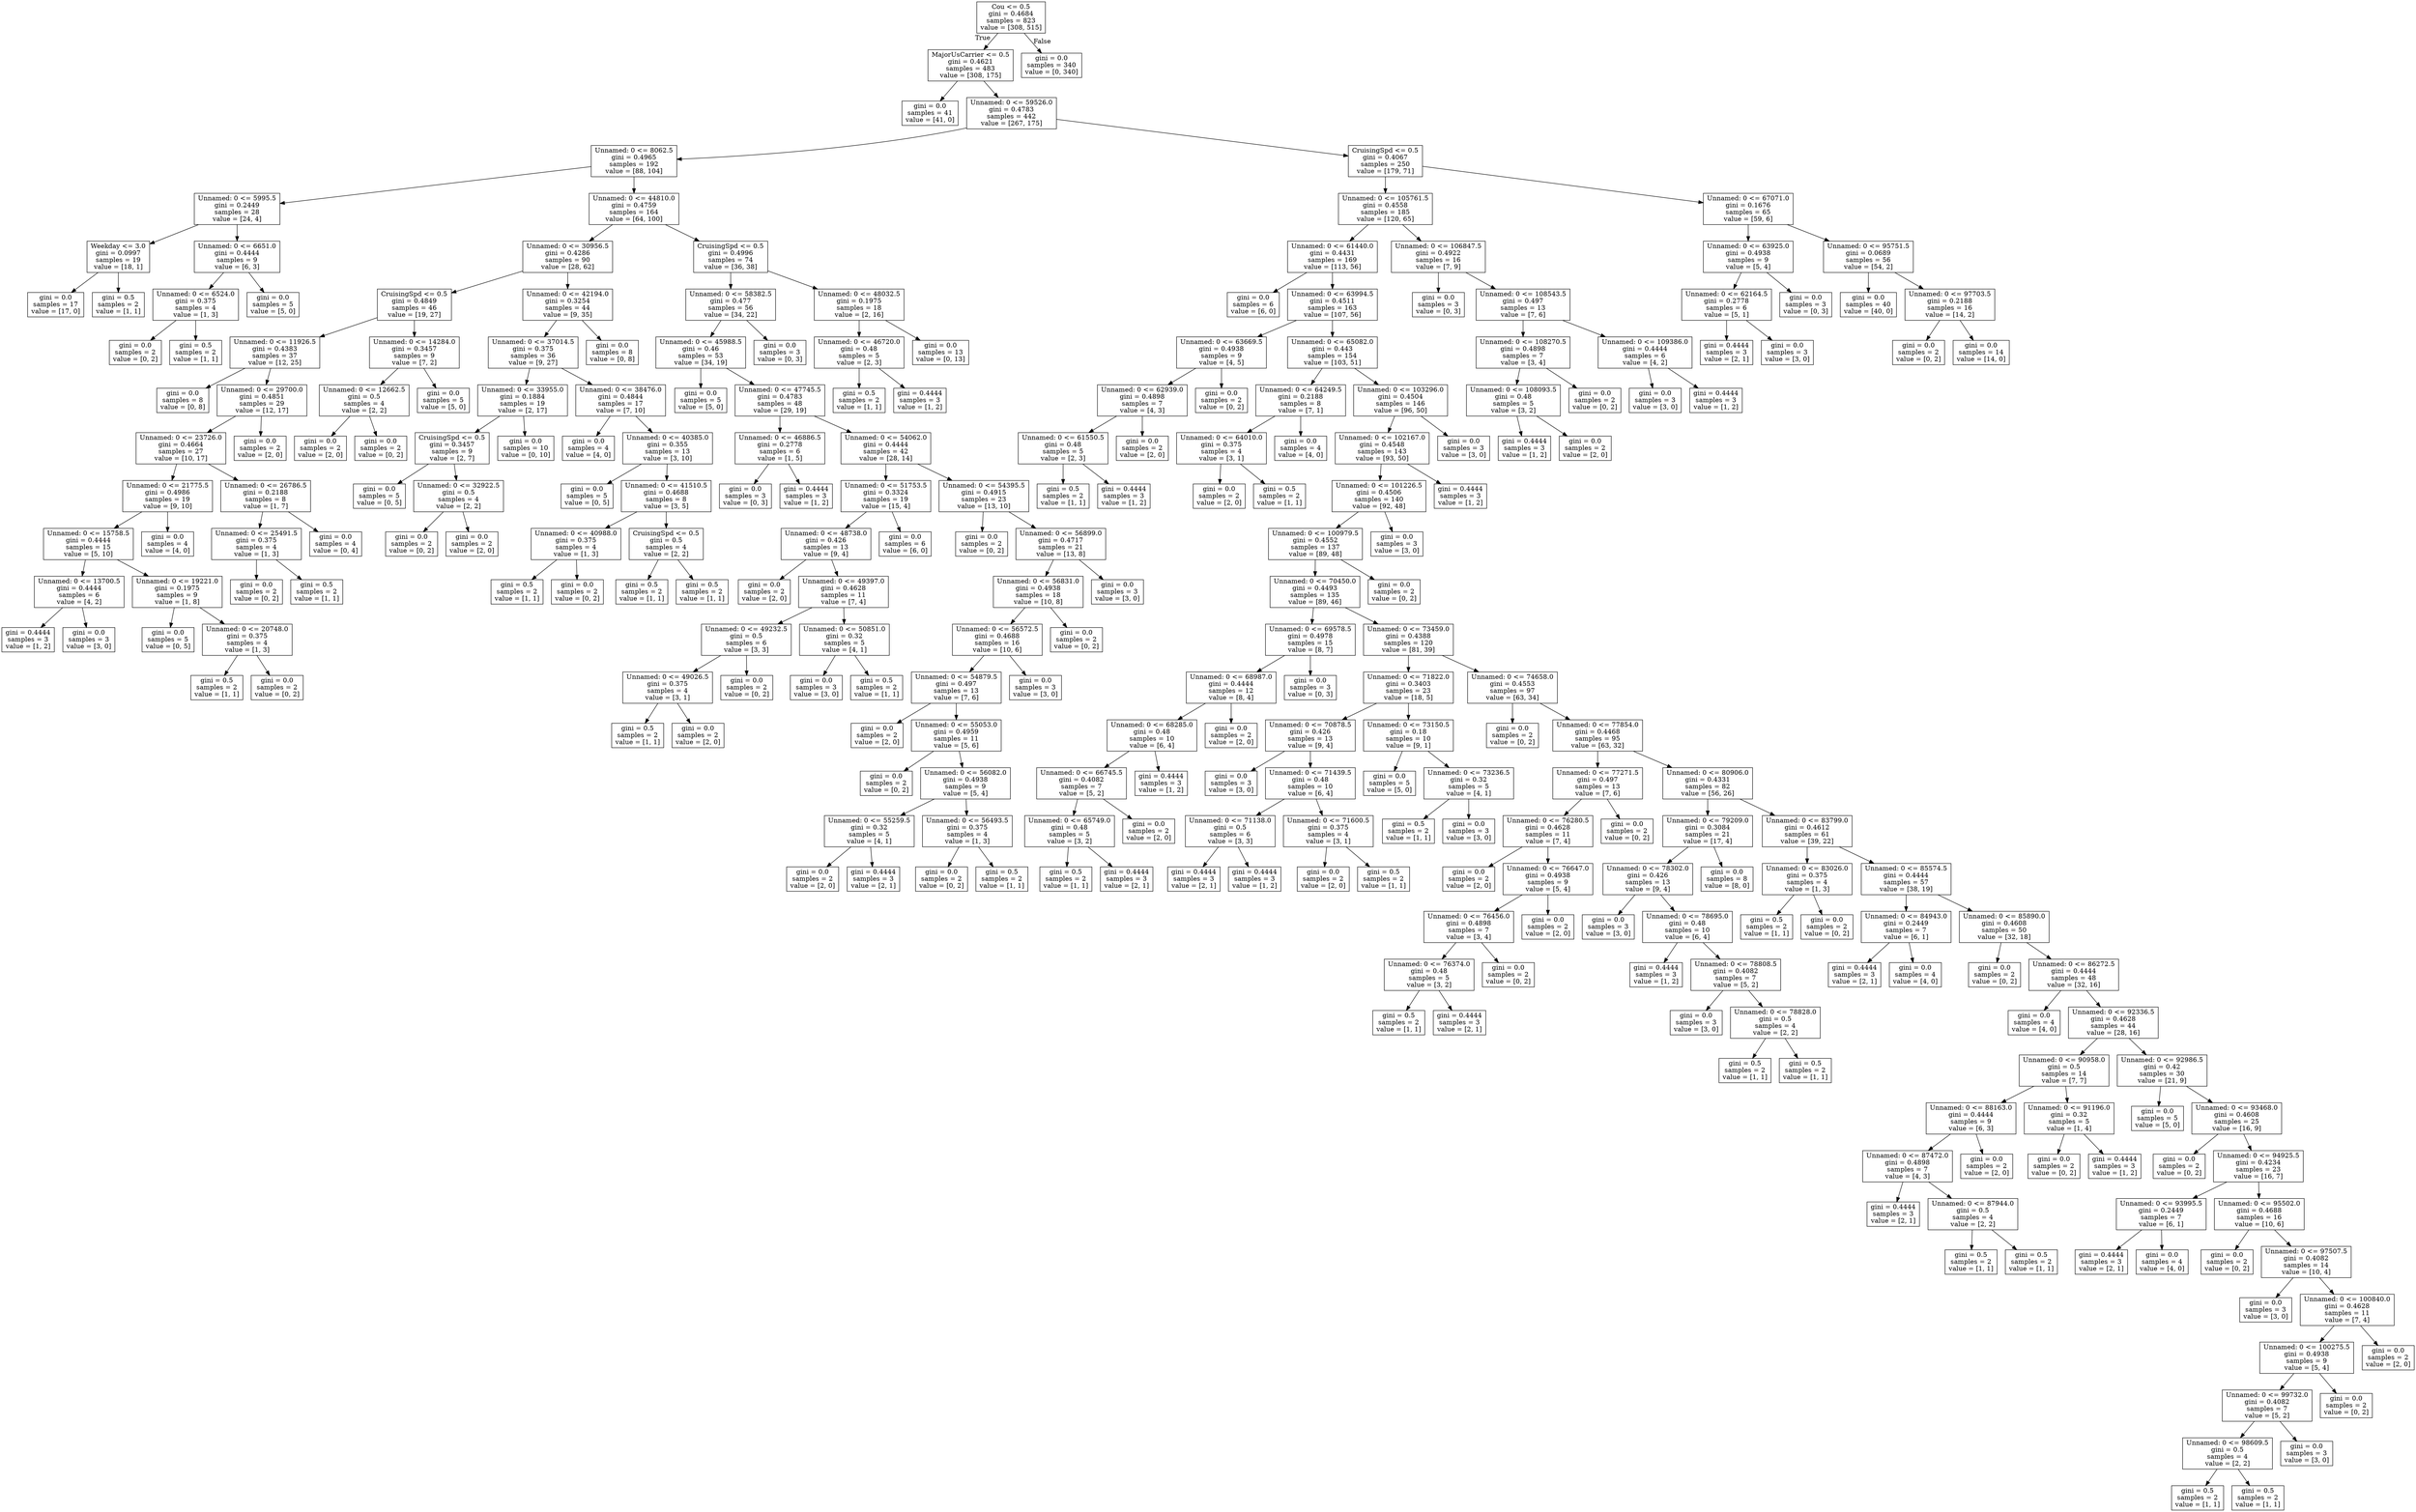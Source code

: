 digraph Tree {
node [shape=box] ;
0 [label="Cou <= 0.5\ngini = 0.4684\nsamples = 823\nvalue = [308, 515]"] ;
1 [label="MajorUsCarrier <= 0.5\ngini = 0.4621\nsamples = 483\nvalue = [308, 175]"] ;
0 -> 1 [labeldistance=2.5, labelangle=45, headlabel="True"] ;
2 [label="gini = 0.0\nsamples = 41\nvalue = [41, 0]"] ;
1 -> 2 ;
3 [label="Unnamed: 0 <= 59526.0\ngini = 0.4783\nsamples = 442\nvalue = [267, 175]"] ;
1 -> 3 ;
4 [label="Unnamed: 0 <= 8062.5\ngini = 0.4965\nsamples = 192\nvalue = [88, 104]"] ;
3 -> 4 ;
5 [label="Unnamed: 0 <= 5995.5\ngini = 0.2449\nsamples = 28\nvalue = [24, 4]"] ;
4 -> 5 ;
6 [label="Weekday <= 3.0\ngini = 0.0997\nsamples = 19\nvalue = [18, 1]"] ;
5 -> 6 ;
7 [label="gini = 0.0\nsamples = 17\nvalue = [17, 0]"] ;
6 -> 7 ;
8 [label="gini = 0.5\nsamples = 2\nvalue = [1, 1]"] ;
6 -> 8 ;
9 [label="Unnamed: 0 <= 6651.0\ngini = 0.4444\nsamples = 9\nvalue = [6, 3]"] ;
5 -> 9 ;
10 [label="Unnamed: 0 <= 6524.0\ngini = 0.375\nsamples = 4\nvalue = [1, 3]"] ;
9 -> 10 ;
11 [label="gini = 0.0\nsamples = 2\nvalue = [0, 2]"] ;
10 -> 11 ;
12 [label="gini = 0.5\nsamples = 2\nvalue = [1, 1]"] ;
10 -> 12 ;
13 [label="gini = 0.0\nsamples = 5\nvalue = [5, 0]"] ;
9 -> 13 ;
14 [label="Unnamed: 0 <= 44810.0\ngini = 0.4759\nsamples = 164\nvalue = [64, 100]"] ;
4 -> 14 ;
15 [label="Unnamed: 0 <= 30956.5\ngini = 0.4286\nsamples = 90\nvalue = [28, 62]"] ;
14 -> 15 ;
16 [label="CruisingSpd <= 0.5\ngini = 0.4849\nsamples = 46\nvalue = [19, 27]"] ;
15 -> 16 ;
17 [label="Unnamed: 0 <= 11926.5\ngini = 0.4383\nsamples = 37\nvalue = [12, 25]"] ;
16 -> 17 ;
18 [label="gini = 0.0\nsamples = 8\nvalue = [0, 8]"] ;
17 -> 18 ;
19 [label="Unnamed: 0 <= 29700.0\ngini = 0.4851\nsamples = 29\nvalue = [12, 17]"] ;
17 -> 19 ;
20 [label="Unnamed: 0 <= 23726.0\ngini = 0.4664\nsamples = 27\nvalue = [10, 17]"] ;
19 -> 20 ;
21 [label="Unnamed: 0 <= 21775.5\ngini = 0.4986\nsamples = 19\nvalue = [9, 10]"] ;
20 -> 21 ;
22 [label="Unnamed: 0 <= 15758.5\ngini = 0.4444\nsamples = 15\nvalue = [5, 10]"] ;
21 -> 22 ;
23 [label="Unnamed: 0 <= 13700.5\ngini = 0.4444\nsamples = 6\nvalue = [4, 2]"] ;
22 -> 23 ;
24 [label="gini = 0.4444\nsamples = 3\nvalue = [1, 2]"] ;
23 -> 24 ;
25 [label="gini = 0.0\nsamples = 3\nvalue = [3, 0]"] ;
23 -> 25 ;
26 [label="Unnamed: 0 <= 19221.0\ngini = 0.1975\nsamples = 9\nvalue = [1, 8]"] ;
22 -> 26 ;
27 [label="gini = 0.0\nsamples = 5\nvalue = [0, 5]"] ;
26 -> 27 ;
28 [label="Unnamed: 0 <= 20748.0\ngini = 0.375\nsamples = 4\nvalue = [1, 3]"] ;
26 -> 28 ;
29 [label="gini = 0.5\nsamples = 2\nvalue = [1, 1]"] ;
28 -> 29 ;
30 [label="gini = 0.0\nsamples = 2\nvalue = [0, 2]"] ;
28 -> 30 ;
31 [label="gini = 0.0\nsamples = 4\nvalue = [4, 0]"] ;
21 -> 31 ;
32 [label="Unnamed: 0 <= 26786.5\ngini = 0.2188\nsamples = 8\nvalue = [1, 7]"] ;
20 -> 32 ;
33 [label="Unnamed: 0 <= 25491.5\ngini = 0.375\nsamples = 4\nvalue = [1, 3]"] ;
32 -> 33 ;
34 [label="gini = 0.0\nsamples = 2\nvalue = [0, 2]"] ;
33 -> 34 ;
35 [label="gini = 0.5\nsamples = 2\nvalue = [1, 1]"] ;
33 -> 35 ;
36 [label="gini = 0.0\nsamples = 4\nvalue = [0, 4]"] ;
32 -> 36 ;
37 [label="gini = 0.0\nsamples = 2\nvalue = [2, 0]"] ;
19 -> 37 ;
38 [label="Unnamed: 0 <= 14284.0\ngini = 0.3457\nsamples = 9\nvalue = [7, 2]"] ;
16 -> 38 ;
39 [label="Unnamed: 0 <= 12662.5\ngini = 0.5\nsamples = 4\nvalue = [2, 2]"] ;
38 -> 39 ;
40 [label="gini = 0.0\nsamples = 2\nvalue = [2, 0]"] ;
39 -> 40 ;
41 [label="gini = 0.0\nsamples = 2\nvalue = [0, 2]"] ;
39 -> 41 ;
42 [label="gini = 0.0\nsamples = 5\nvalue = [5, 0]"] ;
38 -> 42 ;
43 [label="Unnamed: 0 <= 42194.0\ngini = 0.3254\nsamples = 44\nvalue = [9, 35]"] ;
15 -> 43 ;
44 [label="Unnamed: 0 <= 37014.5\ngini = 0.375\nsamples = 36\nvalue = [9, 27]"] ;
43 -> 44 ;
45 [label="Unnamed: 0 <= 33955.0\ngini = 0.1884\nsamples = 19\nvalue = [2, 17]"] ;
44 -> 45 ;
46 [label="CruisingSpd <= 0.5\ngini = 0.3457\nsamples = 9\nvalue = [2, 7]"] ;
45 -> 46 ;
47 [label="gini = 0.0\nsamples = 5\nvalue = [0, 5]"] ;
46 -> 47 ;
48 [label="Unnamed: 0 <= 32922.5\ngini = 0.5\nsamples = 4\nvalue = [2, 2]"] ;
46 -> 48 ;
49 [label="gini = 0.0\nsamples = 2\nvalue = [0, 2]"] ;
48 -> 49 ;
50 [label="gini = 0.0\nsamples = 2\nvalue = [2, 0]"] ;
48 -> 50 ;
51 [label="gini = 0.0\nsamples = 10\nvalue = [0, 10]"] ;
45 -> 51 ;
52 [label="Unnamed: 0 <= 38476.0\ngini = 0.4844\nsamples = 17\nvalue = [7, 10]"] ;
44 -> 52 ;
53 [label="gini = 0.0\nsamples = 4\nvalue = [4, 0]"] ;
52 -> 53 ;
54 [label="Unnamed: 0 <= 40385.0\ngini = 0.355\nsamples = 13\nvalue = [3, 10]"] ;
52 -> 54 ;
55 [label="gini = 0.0\nsamples = 5\nvalue = [0, 5]"] ;
54 -> 55 ;
56 [label="Unnamed: 0 <= 41510.5\ngini = 0.4688\nsamples = 8\nvalue = [3, 5]"] ;
54 -> 56 ;
57 [label="Unnamed: 0 <= 40988.0\ngini = 0.375\nsamples = 4\nvalue = [1, 3]"] ;
56 -> 57 ;
58 [label="gini = 0.5\nsamples = 2\nvalue = [1, 1]"] ;
57 -> 58 ;
59 [label="gini = 0.0\nsamples = 2\nvalue = [0, 2]"] ;
57 -> 59 ;
60 [label="CruisingSpd <= 0.5\ngini = 0.5\nsamples = 4\nvalue = [2, 2]"] ;
56 -> 60 ;
61 [label="gini = 0.5\nsamples = 2\nvalue = [1, 1]"] ;
60 -> 61 ;
62 [label="gini = 0.5\nsamples = 2\nvalue = [1, 1]"] ;
60 -> 62 ;
63 [label="gini = 0.0\nsamples = 8\nvalue = [0, 8]"] ;
43 -> 63 ;
64 [label="CruisingSpd <= 0.5\ngini = 0.4996\nsamples = 74\nvalue = [36, 38]"] ;
14 -> 64 ;
65 [label="Unnamed: 0 <= 58382.5\ngini = 0.477\nsamples = 56\nvalue = [34, 22]"] ;
64 -> 65 ;
66 [label="Unnamed: 0 <= 45988.5\ngini = 0.46\nsamples = 53\nvalue = [34, 19]"] ;
65 -> 66 ;
67 [label="gini = 0.0\nsamples = 5\nvalue = [5, 0]"] ;
66 -> 67 ;
68 [label="Unnamed: 0 <= 47745.5\ngini = 0.4783\nsamples = 48\nvalue = [29, 19]"] ;
66 -> 68 ;
69 [label="Unnamed: 0 <= 46886.5\ngini = 0.2778\nsamples = 6\nvalue = [1, 5]"] ;
68 -> 69 ;
70 [label="gini = 0.0\nsamples = 3\nvalue = [0, 3]"] ;
69 -> 70 ;
71 [label="gini = 0.4444\nsamples = 3\nvalue = [1, 2]"] ;
69 -> 71 ;
72 [label="Unnamed: 0 <= 54062.0\ngini = 0.4444\nsamples = 42\nvalue = [28, 14]"] ;
68 -> 72 ;
73 [label="Unnamed: 0 <= 51753.5\ngini = 0.3324\nsamples = 19\nvalue = [15, 4]"] ;
72 -> 73 ;
74 [label="Unnamed: 0 <= 48738.0\ngini = 0.426\nsamples = 13\nvalue = [9, 4]"] ;
73 -> 74 ;
75 [label="gini = 0.0\nsamples = 2\nvalue = [2, 0]"] ;
74 -> 75 ;
76 [label="Unnamed: 0 <= 49397.0\ngini = 0.4628\nsamples = 11\nvalue = [7, 4]"] ;
74 -> 76 ;
77 [label="Unnamed: 0 <= 49232.5\ngini = 0.5\nsamples = 6\nvalue = [3, 3]"] ;
76 -> 77 ;
78 [label="Unnamed: 0 <= 49026.5\ngini = 0.375\nsamples = 4\nvalue = [3, 1]"] ;
77 -> 78 ;
79 [label="gini = 0.5\nsamples = 2\nvalue = [1, 1]"] ;
78 -> 79 ;
80 [label="gini = 0.0\nsamples = 2\nvalue = [2, 0]"] ;
78 -> 80 ;
81 [label="gini = 0.0\nsamples = 2\nvalue = [0, 2]"] ;
77 -> 81 ;
82 [label="Unnamed: 0 <= 50851.0\ngini = 0.32\nsamples = 5\nvalue = [4, 1]"] ;
76 -> 82 ;
83 [label="gini = 0.0\nsamples = 3\nvalue = [3, 0]"] ;
82 -> 83 ;
84 [label="gini = 0.5\nsamples = 2\nvalue = [1, 1]"] ;
82 -> 84 ;
85 [label="gini = 0.0\nsamples = 6\nvalue = [6, 0]"] ;
73 -> 85 ;
86 [label="Unnamed: 0 <= 54395.5\ngini = 0.4915\nsamples = 23\nvalue = [13, 10]"] ;
72 -> 86 ;
87 [label="gini = 0.0\nsamples = 2\nvalue = [0, 2]"] ;
86 -> 87 ;
88 [label="Unnamed: 0 <= 56899.0\ngini = 0.4717\nsamples = 21\nvalue = [13, 8]"] ;
86 -> 88 ;
89 [label="Unnamed: 0 <= 56831.0\ngini = 0.4938\nsamples = 18\nvalue = [10, 8]"] ;
88 -> 89 ;
90 [label="Unnamed: 0 <= 56572.5\ngini = 0.4688\nsamples = 16\nvalue = [10, 6]"] ;
89 -> 90 ;
91 [label="Unnamed: 0 <= 54879.5\ngini = 0.497\nsamples = 13\nvalue = [7, 6]"] ;
90 -> 91 ;
92 [label="gini = 0.0\nsamples = 2\nvalue = [2, 0]"] ;
91 -> 92 ;
93 [label="Unnamed: 0 <= 55053.0\ngini = 0.4959\nsamples = 11\nvalue = [5, 6]"] ;
91 -> 93 ;
94 [label="gini = 0.0\nsamples = 2\nvalue = [0, 2]"] ;
93 -> 94 ;
95 [label="Unnamed: 0 <= 56082.0\ngini = 0.4938\nsamples = 9\nvalue = [5, 4]"] ;
93 -> 95 ;
96 [label="Unnamed: 0 <= 55259.5\ngini = 0.32\nsamples = 5\nvalue = [4, 1]"] ;
95 -> 96 ;
97 [label="gini = 0.0\nsamples = 2\nvalue = [2, 0]"] ;
96 -> 97 ;
98 [label="gini = 0.4444\nsamples = 3\nvalue = [2, 1]"] ;
96 -> 98 ;
99 [label="Unnamed: 0 <= 56493.5\ngini = 0.375\nsamples = 4\nvalue = [1, 3]"] ;
95 -> 99 ;
100 [label="gini = 0.0\nsamples = 2\nvalue = [0, 2]"] ;
99 -> 100 ;
101 [label="gini = 0.5\nsamples = 2\nvalue = [1, 1]"] ;
99 -> 101 ;
102 [label="gini = 0.0\nsamples = 3\nvalue = [3, 0]"] ;
90 -> 102 ;
103 [label="gini = 0.0\nsamples = 2\nvalue = [0, 2]"] ;
89 -> 103 ;
104 [label="gini = 0.0\nsamples = 3\nvalue = [3, 0]"] ;
88 -> 104 ;
105 [label="gini = 0.0\nsamples = 3\nvalue = [0, 3]"] ;
65 -> 105 ;
106 [label="Unnamed: 0 <= 48032.5\ngini = 0.1975\nsamples = 18\nvalue = [2, 16]"] ;
64 -> 106 ;
107 [label="Unnamed: 0 <= 46720.0\ngini = 0.48\nsamples = 5\nvalue = [2, 3]"] ;
106 -> 107 ;
108 [label="gini = 0.5\nsamples = 2\nvalue = [1, 1]"] ;
107 -> 108 ;
109 [label="gini = 0.4444\nsamples = 3\nvalue = [1, 2]"] ;
107 -> 109 ;
110 [label="gini = 0.0\nsamples = 13\nvalue = [0, 13]"] ;
106 -> 110 ;
111 [label="CruisingSpd <= 0.5\ngini = 0.4067\nsamples = 250\nvalue = [179, 71]"] ;
3 -> 111 ;
112 [label="Unnamed: 0 <= 105761.5\ngini = 0.4558\nsamples = 185\nvalue = [120, 65]"] ;
111 -> 112 ;
113 [label="Unnamed: 0 <= 61440.0\ngini = 0.4431\nsamples = 169\nvalue = [113, 56]"] ;
112 -> 113 ;
114 [label="gini = 0.0\nsamples = 6\nvalue = [6, 0]"] ;
113 -> 114 ;
115 [label="Unnamed: 0 <= 63994.5\ngini = 0.4511\nsamples = 163\nvalue = [107, 56]"] ;
113 -> 115 ;
116 [label="Unnamed: 0 <= 63669.5\ngini = 0.4938\nsamples = 9\nvalue = [4, 5]"] ;
115 -> 116 ;
117 [label="Unnamed: 0 <= 62939.0\ngini = 0.4898\nsamples = 7\nvalue = [4, 3]"] ;
116 -> 117 ;
118 [label="Unnamed: 0 <= 61550.5\ngini = 0.48\nsamples = 5\nvalue = [2, 3]"] ;
117 -> 118 ;
119 [label="gini = 0.5\nsamples = 2\nvalue = [1, 1]"] ;
118 -> 119 ;
120 [label="gini = 0.4444\nsamples = 3\nvalue = [1, 2]"] ;
118 -> 120 ;
121 [label="gini = 0.0\nsamples = 2\nvalue = [2, 0]"] ;
117 -> 121 ;
122 [label="gini = 0.0\nsamples = 2\nvalue = [0, 2]"] ;
116 -> 122 ;
123 [label="Unnamed: 0 <= 65082.0\ngini = 0.443\nsamples = 154\nvalue = [103, 51]"] ;
115 -> 123 ;
124 [label="Unnamed: 0 <= 64249.5\ngini = 0.2188\nsamples = 8\nvalue = [7, 1]"] ;
123 -> 124 ;
125 [label="Unnamed: 0 <= 64010.0\ngini = 0.375\nsamples = 4\nvalue = [3, 1]"] ;
124 -> 125 ;
126 [label="gini = 0.0\nsamples = 2\nvalue = [2, 0]"] ;
125 -> 126 ;
127 [label="gini = 0.5\nsamples = 2\nvalue = [1, 1]"] ;
125 -> 127 ;
128 [label="gini = 0.0\nsamples = 4\nvalue = [4, 0]"] ;
124 -> 128 ;
129 [label="Unnamed: 0 <= 103296.0\ngini = 0.4504\nsamples = 146\nvalue = [96, 50]"] ;
123 -> 129 ;
130 [label="Unnamed: 0 <= 102167.0\ngini = 0.4548\nsamples = 143\nvalue = [93, 50]"] ;
129 -> 130 ;
131 [label="Unnamed: 0 <= 101226.5\ngini = 0.4506\nsamples = 140\nvalue = [92, 48]"] ;
130 -> 131 ;
132 [label="Unnamed: 0 <= 100979.5\ngini = 0.4552\nsamples = 137\nvalue = [89, 48]"] ;
131 -> 132 ;
133 [label="Unnamed: 0 <= 70450.0\ngini = 0.4493\nsamples = 135\nvalue = [89, 46]"] ;
132 -> 133 ;
134 [label="Unnamed: 0 <= 69578.5\ngini = 0.4978\nsamples = 15\nvalue = [8, 7]"] ;
133 -> 134 ;
135 [label="Unnamed: 0 <= 68987.0\ngini = 0.4444\nsamples = 12\nvalue = [8, 4]"] ;
134 -> 135 ;
136 [label="Unnamed: 0 <= 68285.0\ngini = 0.48\nsamples = 10\nvalue = [6, 4]"] ;
135 -> 136 ;
137 [label="Unnamed: 0 <= 66745.5\ngini = 0.4082\nsamples = 7\nvalue = [5, 2]"] ;
136 -> 137 ;
138 [label="Unnamed: 0 <= 65749.0\ngini = 0.48\nsamples = 5\nvalue = [3, 2]"] ;
137 -> 138 ;
139 [label="gini = 0.5\nsamples = 2\nvalue = [1, 1]"] ;
138 -> 139 ;
140 [label="gini = 0.4444\nsamples = 3\nvalue = [2, 1]"] ;
138 -> 140 ;
141 [label="gini = 0.0\nsamples = 2\nvalue = [2, 0]"] ;
137 -> 141 ;
142 [label="gini = 0.4444\nsamples = 3\nvalue = [1, 2]"] ;
136 -> 142 ;
143 [label="gini = 0.0\nsamples = 2\nvalue = [2, 0]"] ;
135 -> 143 ;
144 [label="gini = 0.0\nsamples = 3\nvalue = [0, 3]"] ;
134 -> 144 ;
145 [label="Unnamed: 0 <= 73459.0\ngini = 0.4388\nsamples = 120\nvalue = [81, 39]"] ;
133 -> 145 ;
146 [label="Unnamed: 0 <= 71822.0\ngini = 0.3403\nsamples = 23\nvalue = [18, 5]"] ;
145 -> 146 ;
147 [label="Unnamed: 0 <= 70878.5\ngini = 0.426\nsamples = 13\nvalue = [9, 4]"] ;
146 -> 147 ;
148 [label="gini = 0.0\nsamples = 3\nvalue = [3, 0]"] ;
147 -> 148 ;
149 [label="Unnamed: 0 <= 71439.5\ngini = 0.48\nsamples = 10\nvalue = [6, 4]"] ;
147 -> 149 ;
150 [label="Unnamed: 0 <= 71138.0\ngini = 0.5\nsamples = 6\nvalue = [3, 3]"] ;
149 -> 150 ;
151 [label="gini = 0.4444\nsamples = 3\nvalue = [2, 1]"] ;
150 -> 151 ;
152 [label="gini = 0.4444\nsamples = 3\nvalue = [1, 2]"] ;
150 -> 152 ;
153 [label="Unnamed: 0 <= 71600.5\ngini = 0.375\nsamples = 4\nvalue = [3, 1]"] ;
149 -> 153 ;
154 [label="gini = 0.0\nsamples = 2\nvalue = [2, 0]"] ;
153 -> 154 ;
155 [label="gini = 0.5\nsamples = 2\nvalue = [1, 1]"] ;
153 -> 155 ;
156 [label="Unnamed: 0 <= 73150.5\ngini = 0.18\nsamples = 10\nvalue = [9, 1]"] ;
146 -> 156 ;
157 [label="gini = 0.0\nsamples = 5\nvalue = [5, 0]"] ;
156 -> 157 ;
158 [label="Unnamed: 0 <= 73236.5\ngini = 0.32\nsamples = 5\nvalue = [4, 1]"] ;
156 -> 158 ;
159 [label="gini = 0.5\nsamples = 2\nvalue = [1, 1]"] ;
158 -> 159 ;
160 [label="gini = 0.0\nsamples = 3\nvalue = [3, 0]"] ;
158 -> 160 ;
161 [label="Unnamed: 0 <= 74658.0\ngini = 0.4553\nsamples = 97\nvalue = [63, 34]"] ;
145 -> 161 ;
162 [label="gini = 0.0\nsamples = 2\nvalue = [0, 2]"] ;
161 -> 162 ;
163 [label="Unnamed: 0 <= 77854.0\ngini = 0.4468\nsamples = 95\nvalue = [63, 32]"] ;
161 -> 163 ;
164 [label="Unnamed: 0 <= 77271.5\ngini = 0.497\nsamples = 13\nvalue = [7, 6]"] ;
163 -> 164 ;
165 [label="Unnamed: 0 <= 76280.5\ngini = 0.4628\nsamples = 11\nvalue = [7, 4]"] ;
164 -> 165 ;
166 [label="gini = 0.0\nsamples = 2\nvalue = [2, 0]"] ;
165 -> 166 ;
167 [label="Unnamed: 0 <= 76647.0\ngini = 0.4938\nsamples = 9\nvalue = [5, 4]"] ;
165 -> 167 ;
168 [label="Unnamed: 0 <= 76456.0\ngini = 0.4898\nsamples = 7\nvalue = [3, 4]"] ;
167 -> 168 ;
169 [label="Unnamed: 0 <= 76374.0\ngini = 0.48\nsamples = 5\nvalue = [3, 2]"] ;
168 -> 169 ;
170 [label="gini = 0.5\nsamples = 2\nvalue = [1, 1]"] ;
169 -> 170 ;
171 [label="gini = 0.4444\nsamples = 3\nvalue = [2, 1]"] ;
169 -> 171 ;
172 [label="gini = 0.0\nsamples = 2\nvalue = [0, 2]"] ;
168 -> 172 ;
173 [label="gini = 0.0\nsamples = 2\nvalue = [2, 0]"] ;
167 -> 173 ;
174 [label="gini = 0.0\nsamples = 2\nvalue = [0, 2]"] ;
164 -> 174 ;
175 [label="Unnamed: 0 <= 80906.0\ngini = 0.4331\nsamples = 82\nvalue = [56, 26]"] ;
163 -> 175 ;
176 [label="Unnamed: 0 <= 79209.0\ngini = 0.3084\nsamples = 21\nvalue = [17, 4]"] ;
175 -> 176 ;
177 [label="Unnamed: 0 <= 78302.0\ngini = 0.426\nsamples = 13\nvalue = [9, 4]"] ;
176 -> 177 ;
178 [label="gini = 0.0\nsamples = 3\nvalue = [3, 0]"] ;
177 -> 178 ;
179 [label="Unnamed: 0 <= 78695.0\ngini = 0.48\nsamples = 10\nvalue = [6, 4]"] ;
177 -> 179 ;
180 [label="gini = 0.4444\nsamples = 3\nvalue = [1, 2]"] ;
179 -> 180 ;
181 [label="Unnamed: 0 <= 78808.5\ngini = 0.4082\nsamples = 7\nvalue = [5, 2]"] ;
179 -> 181 ;
182 [label="gini = 0.0\nsamples = 3\nvalue = [3, 0]"] ;
181 -> 182 ;
183 [label="Unnamed: 0 <= 78828.0\ngini = 0.5\nsamples = 4\nvalue = [2, 2]"] ;
181 -> 183 ;
184 [label="gini = 0.5\nsamples = 2\nvalue = [1, 1]"] ;
183 -> 184 ;
185 [label="gini = 0.5\nsamples = 2\nvalue = [1, 1]"] ;
183 -> 185 ;
186 [label="gini = 0.0\nsamples = 8\nvalue = [8, 0]"] ;
176 -> 186 ;
187 [label="Unnamed: 0 <= 83799.0\ngini = 0.4612\nsamples = 61\nvalue = [39, 22]"] ;
175 -> 187 ;
188 [label="Unnamed: 0 <= 83026.0\ngini = 0.375\nsamples = 4\nvalue = [1, 3]"] ;
187 -> 188 ;
189 [label="gini = 0.5\nsamples = 2\nvalue = [1, 1]"] ;
188 -> 189 ;
190 [label="gini = 0.0\nsamples = 2\nvalue = [0, 2]"] ;
188 -> 190 ;
191 [label="Unnamed: 0 <= 85574.5\ngini = 0.4444\nsamples = 57\nvalue = [38, 19]"] ;
187 -> 191 ;
192 [label="Unnamed: 0 <= 84943.0\ngini = 0.2449\nsamples = 7\nvalue = [6, 1]"] ;
191 -> 192 ;
193 [label="gini = 0.4444\nsamples = 3\nvalue = [2, 1]"] ;
192 -> 193 ;
194 [label="gini = 0.0\nsamples = 4\nvalue = [4, 0]"] ;
192 -> 194 ;
195 [label="Unnamed: 0 <= 85890.0\ngini = 0.4608\nsamples = 50\nvalue = [32, 18]"] ;
191 -> 195 ;
196 [label="gini = 0.0\nsamples = 2\nvalue = [0, 2]"] ;
195 -> 196 ;
197 [label="Unnamed: 0 <= 86272.5\ngini = 0.4444\nsamples = 48\nvalue = [32, 16]"] ;
195 -> 197 ;
198 [label="gini = 0.0\nsamples = 4\nvalue = [4, 0]"] ;
197 -> 198 ;
199 [label="Unnamed: 0 <= 92336.5\ngini = 0.4628\nsamples = 44\nvalue = [28, 16]"] ;
197 -> 199 ;
200 [label="Unnamed: 0 <= 90958.0\ngini = 0.5\nsamples = 14\nvalue = [7, 7]"] ;
199 -> 200 ;
201 [label="Unnamed: 0 <= 88163.0\ngini = 0.4444\nsamples = 9\nvalue = [6, 3]"] ;
200 -> 201 ;
202 [label="Unnamed: 0 <= 87472.0\ngini = 0.4898\nsamples = 7\nvalue = [4, 3]"] ;
201 -> 202 ;
203 [label="gini = 0.4444\nsamples = 3\nvalue = [2, 1]"] ;
202 -> 203 ;
204 [label="Unnamed: 0 <= 87944.0\ngini = 0.5\nsamples = 4\nvalue = [2, 2]"] ;
202 -> 204 ;
205 [label="gini = 0.5\nsamples = 2\nvalue = [1, 1]"] ;
204 -> 205 ;
206 [label="gini = 0.5\nsamples = 2\nvalue = [1, 1]"] ;
204 -> 206 ;
207 [label="gini = 0.0\nsamples = 2\nvalue = [2, 0]"] ;
201 -> 207 ;
208 [label="Unnamed: 0 <= 91196.0\ngini = 0.32\nsamples = 5\nvalue = [1, 4]"] ;
200 -> 208 ;
209 [label="gini = 0.0\nsamples = 2\nvalue = [0, 2]"] ;
208 -> 209 ;
210 [label="gini = 0.4444\nsamples = 3\nvalue = [1, 2]"] ;
208 -> 210 ;
211 [label="Unnamed: 0 <= 92986.5\ngini = 0.42\nsamples = 30\nvalue = [21, 9]"] ;
199 -> 211 ;
212 [label="gini = 0.0\nsamples = 5\nvalue = [5, 0]"] ;
211 -> 212 ;
213 [label="Unnamed: 0 <= 93468.0\ngini = 0.4608\nsamples = 25\nvalue = [16, 9]"] ;
211 -> 213 ;
214 [label="gini = 0.0\nsamples = 2\nvalue = [0, 2]"] ;
213 -> 214 ;
215 [label="Unnamed: 0 <= 94925.5\ngini = 0.4234\nsamples = 23\nvalue = [16, 7]"] ;
213 -> 215 ;
216 [label="Unnamed: 0 <= 93995.5\ngini = 0.2449\nsamples = 7\nvalue = [6, 1]"] ;
215 -> 216 ;
217 [label="gini = 0.4444\nsamples = 3\nvalue = [2, 1]"] ;
216 -> 217 ;
218 [label="gini = 0.0\nsamples = 4\nvalue = [4, 0]"] ;
216 -> 218 ;
219 [label="Unnamed: 0 <= 95502.0\ngini = 0.4688\nsamples = 16\nvalue = [10, 6]"] ;
215 -> 219 ;
220 [label="gini = 0.0\nsamples = 2\nvalue = [0, 2]"] ;
219 -> 220 ;
221 [label="Unnamed: 0 <= 97507.5\ngini = 0.4082\nsamples = 14\nvalue = [10, 4]"] ;
219 -> 221 ;
222 [label="gini = 0.0\nsamples = 3\nvalue = [3, 0]"] ;
221 -> 222 ;
223 [label="Unnamed: 0 <= 100840.0\ngini = 0.4628\nsamples = 11\nvalue = [7, 4]"] ;
221 -> 223 ;
224 [label="Unnamed: 0 <= 100275.5\ngini = 0.4938\nsamples = 9\nvalue = [5, 4]"] ;
223 -> 224 ;
225 [label="Unnamed: 0 <= 99732.0\ngini = 0.4082\nsamples = 7\nvalue = [5, 2]"] ;
224 -> 225 ;
226 [label="Unnamed: 0 <= 98609.5\ngini = 0.5\nsamples = 4\nvalue = [2, 2]"] ;
225 -> 226 ;
227 [label="gini = 0.5\nsamples = 2\nvalue = [1, 1]"] ;
226 -> 227 ;
228 [label="gini = 0.5\nsamples = 2\nvalue = [1, 1]"] ;
226 -> 228 ;
229 [label="gini = 0.0\nsamples = 3\nvalue = [3, 0]"] ;
225 -> 229 ;
230 [label="gini = 0.0\nsamples = 2\nvalue = [0, 2]"] ;
224 -> 230 ;
231 [label="gini = 0.0\nsamples = 2\nvalue = [2, 0]"] ;
223 -> 231 ;
232 [label="gini = 0.0\nsamples = 2\nvalue = [0, 2]"] ;
132 -> 232 ;
233 [label="gini = 0.0\nsamples = 3\nvalue = [3, 0]"] ;
131 -> 233 ;
234 [label="gini = 0.4444\nsamples = 3\nvalue = [1, 2]"] ;
130 -> 234 ;
235 [label="gini = 0.0\nsamples = 3\nvalue = [3, 0]"] ;
129 -> 235 ;
236 [label="Unnamed: 0 <= 106847.5\ngini = 0.4922\nsamples = 16\nvalue = [7, 9]"] ;
112 -> 236 ;
237 [label="gini = 0.0\nsamples = 3\nvalue = [0, 3]"] ;
236 -> 237 ;
238 [label="Unnamed: 0 <= 108543.5\ngini = 0.497\nsamples = 13\nvalue = [7, 6]"] ;
236 -> 238 ;
239 [label="Unnamed: 0 <= 108270.5\ngini = 0.4898\nsamples = 7\nvalue = [3, 4]"] ;
238 -> 239 ;
240 [label="Unnamed: 0 <= 108093.5\ngini = 0.48\nsamples = 5\nvalue = [3, 2]"] ;
239 -> 240 ;
241 [label="gini = 0.4444\nsamples = 3\nvalue = [1, 2]"] ;
240 -> 241 ;
242 [label="gini = 0.0\nsamples = 2\nvalue = [2, 0]"] ;
240 -> 242 ;
243 [label="gini = 0.0\nsamples = 2\nvalue = [0, 2]"] ;
239 -> 243 ;
244 [label="Unnamed: 0 <= 109386.0\ngini = 0.4444\nsamples = 6\nvalue = [4, 2]"] ;
238 -> 244 ;
245 [label="gini = 0.0\nsamples = 3\nvalue = [3, 0]"] ;
244 -> 245 ;
246 [label="gini = 0.4444\nsamples = 3\nvalue = [1, 2]"] ;
244 -> 246 ;
247 [label="Unnamed: 0 <= 67071.0\ngini = 0.1676\nsamples = 65\nvalue = [59, 6]"] ;
111 -> 247 ;
248 [label="Unnamed: 0 <= 63925.0\ngini = 0.4938\nsamples = 9\nvalue = [5, 4]"] ;
247 -> 248 ;
249 [label="Unnamed: 0 <= 62164.5\ngini = 0.2778\nsamples = 6\nvalue = [5, 1]"] ;
248 -> 249 ;
250 [label="gini = 0.4444\nsamples = 3\nvalue = [2, 1]"] ;
249 -> 250 ;
251 [label="gini = 0.0\nsamples = 3\nvalue = [3, 0]"] ;
249 -> 251 ;
252 [label="gini = 0.0\nsamples = 3\nvalue = [0, 3]"] ;
248 -> 252 ;
253 [label="Unnamed: 0 <= 95751.5\ngini = 0.0689\nsamples = 56\nvalue = [54, 2]"] ;
247 -> 253 ;
254 [label="gini = 0.0\nsamples = 40\nvalue = [40, 0]"] ;
253 -> 254 ;
255 [label="Unnamed: 0 <= 97703.5\ngini = 0.2188\nsamples = 16\nvalue = [14, 2]"] ;
253 -> 255 ;
256 [label="gini = 0.0\nsamples = 2\nvalue = [0, 2]"] ;
255 -> 256 ;
257 [label="gini = 0.0\nsamples = 14\nvalue = [14, 0]"] ;
255 -> 257 ;
258 [label="gini = 0.0\nsamples = 340\nvalue = [0, 340]"] ;
0 -> 258 [labeldistance=2.5, labelangle=-45, headlabel="False"] ;
}